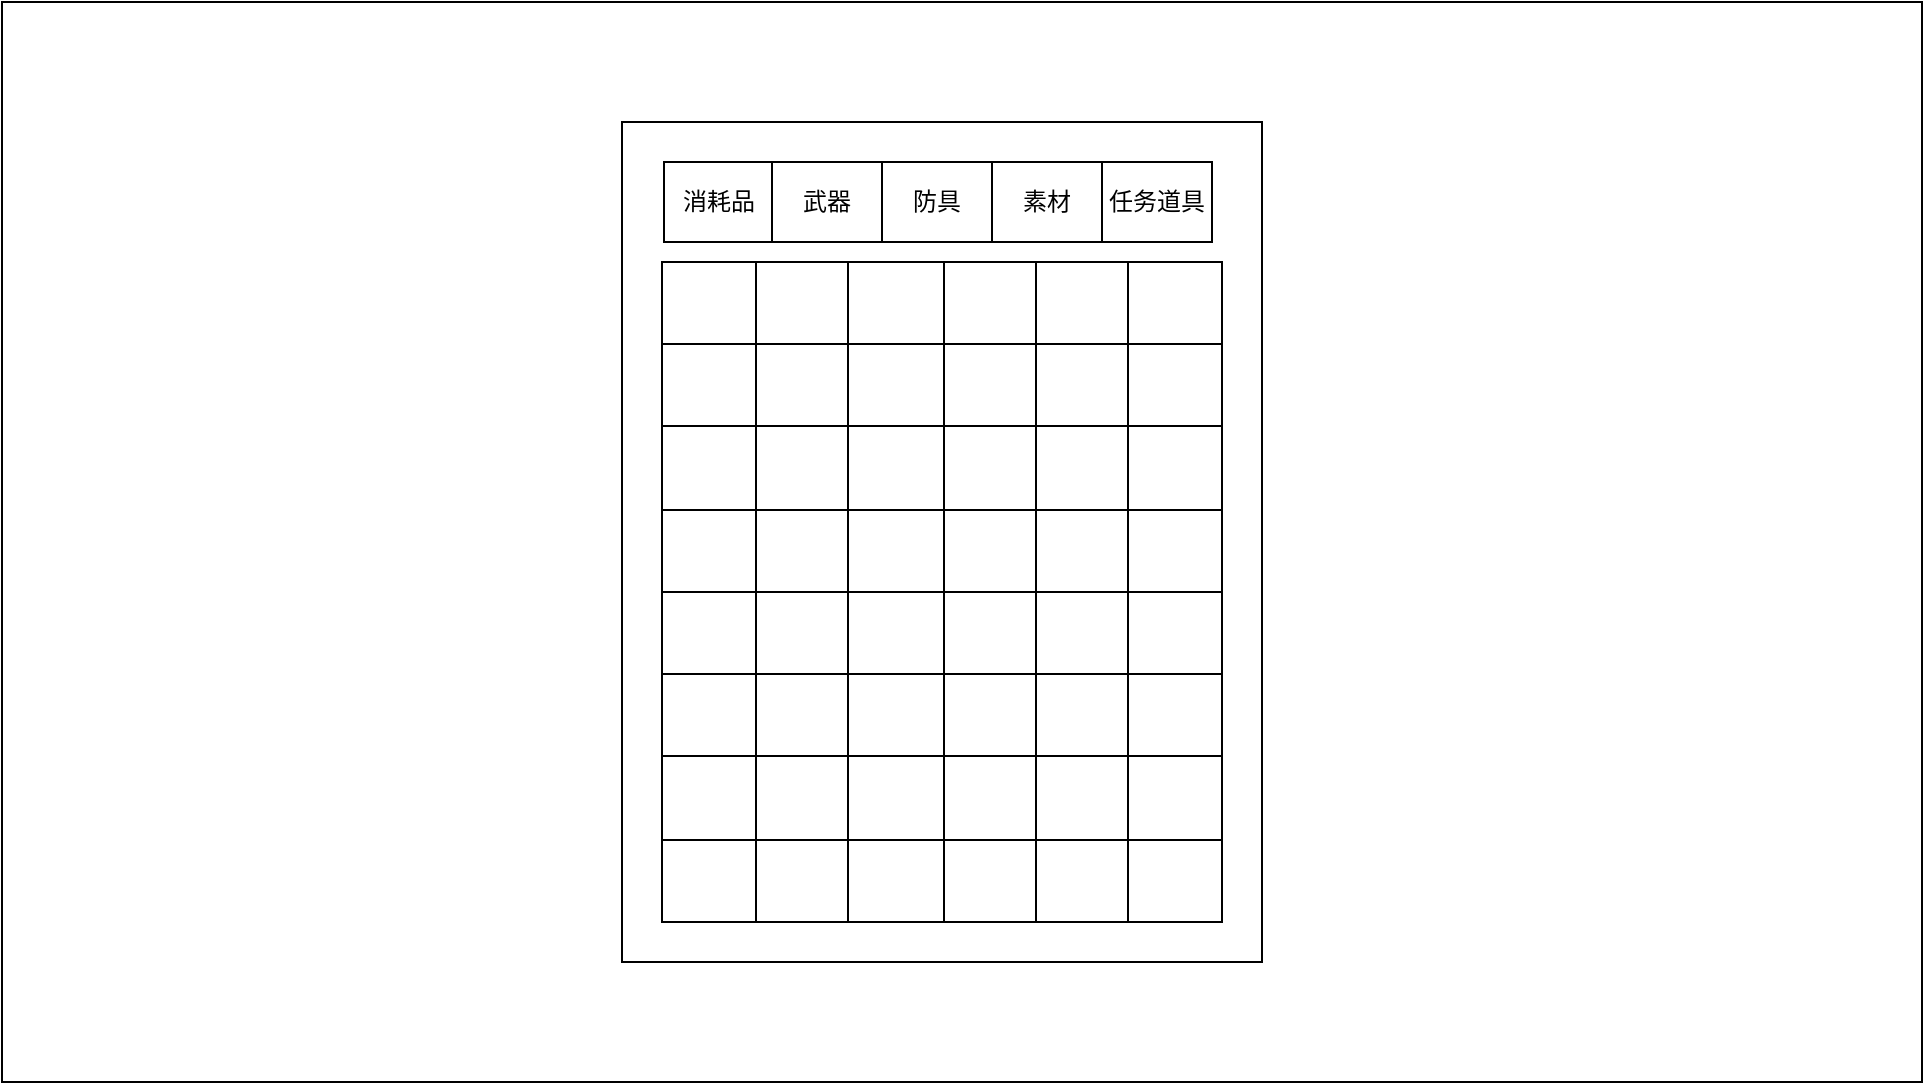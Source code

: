 <mxfile version="27.1.6">
  <diagram name="第 1 页" id="wrCyiq9yKy8BV54rm3GR">
    <mxGraphModel dx="1800" dy="623" grid="1" gridSize="10" guides="1" tooltips="1" connect="1" arrows="1" fold="1" page="1" pageScale="1" pageWidth="827" pageHeight="1169" math="0" shadow="0">
      <root>
        <mxCell id="0" />
        <mxCell id="1" parent="0" />
        <mxCell id="XtQHe_jJkyNiMRD9y-V6-1" value="" style="rounded=0;whiteSpace=wrap;html=1;fillColor=none;movable=0;resizable=0;rotatable=0;deletable=0;editable=0;locked=1;connectable=0;" vertex="1" parent="1">
          <mxGeometry x="350" y="290" width="960" height="540" as="geometry" />
        </mxCell>
        <mxCell id="XtQHe_jJkyNiMRD9y-V6-2" value="" style="rounded=0;whiteSpace=wrap;html=1;fillColor=none;" vertex="1" parent="1">
          <mxGeometry x="660" y="350" width="320" height="420" as="geometry" />
        </mxCell>
        <mxCell id="XtQHe_jJkyNiMRD9y-V6-34" value="消耗品" style="rounded=0;whiteSpace=wrap;html=1;" vertex="1" parent="1">
          <mxGeometry x="681" y="370" width="55" height="40" as="geometry" />
        </mxCell>
        <mxCell id="XtQHe_jJkyNiMRD9y-V6-35" value="武器" style="rounded=0;whiteSpace=wrap;html=1;" vertex="1" parent="1">
          <mxGeometry x="735" y="370" width="55" height="40" as="geometry" />
        </mxCell>
        <mxCell id="XtQHe_jJkyNiMRD9y-V6-36" value="防具" style="rounded=0;whiteSpace=wrap;html=1;" vertex="1" parent="1">
          <mxGeometry x="790" y="370" width="55" height="40" as="geometry" />
        </mxCell>
        <mxCell id="XtQHe_jJkyNiMRD9y-V6-37" value="任务道具" style="rounded=0;whiteSpace=wrap;html=1;" vertex="1" parent="1">
          <mxGeometry x="900" y="370" width="55" height="40" as="geometry" />
        </mxCell>
        <mxCell id="XtQHe_jJkyNiMRD9y-V6-3" value="" style="shape=table;startSize=0;container=1;collapsible=0;childLayout=tableLayout;fillColor=none;" vertex="1" parent="1">
          <mxGeometry x="680" y="420" width="280" height="330" as="geometry" />
        </mxCell>
        <mxCell id="XtQHe_jJkyNiMRD9y-V6-4" value="" style="shape=tableRow;horizontal=0;startSize=0;swimlaneHead=0;swimlaneBody=0;strokeColor=inherit;top=0;left=0;bottom=0;right=0;collapsible=0;dropTarget=0;fillColor=none;points=[[0,0.5],[1,0.5]];portConstraint=eastwest;" vertex="1" parent="XtQHe_jJkyNiMRD9y-V6-3">
          <mxGeometry width="280" height="41" as="geometry" />
        </mxCell>
        <mxCell id="XtQHe_jJkyNiMRD9y-V6-5" value="" style="shape=partialRectangle;html=1;whiteSpace=wrap;connectable=0;strokeColor=inherit;overflow=hidden;fillColor=none;top=0;left=0;bottom=0;right=0;pointerEvents=1;" vertex="1" parent="XtQHe_jJkyNiMRD9y-V6-4">
          <mxGeometry width="47" height="41" as="geometry">
            <mxRectangle width="47" height="41" as="alternateBounds" />
          </mxGeometry>
        </mxCell>
        <mxCell id="XtQHe_jJkyNiMRD9y-V6-6" value="" style="shape=partialRectangle;html=1;whiteSpace=wrap;connectable=0;strokeColor=inherit;overflow=hidden;fillColor=none;top=0;left=0;bottom=0;right=0;pointerEvents=1;" vertex="1" parent="XtQHe_jJkyNiMRD9y-V6-4">
          <mxGeometry x="47" width="46" height="41" as="geometry">
            <mxRectangle width="46" height="41" as="alternateBounds" />
          </mxGeometry>
        </mxCell>
        <mxCell id="XtQHe_jJkyNiMRD9y-V6-7" value="" style="shape=partialRectangle;html=1;whiteSpace=wrap;connectable=0;strokeColor=inherit;overflow=hidden;fillColor=none;top=0;left=0;bottom=0;right=0;pointerEvents=1;" vertex="1" parent="XtQHe_jJkyNiMRD9y-V6-4">
          <mxGeometry x="93" width="48" height="41" as="geometry">
            <mxRectangle width="48" height="41" as="alternateBounds" />
          </mxGeometry>
        </mxCell>
        <mxCell id="XtQHe_jJkyNiMRD9y-V6-8" value="" style="shape=partialRectangle;html=1;whiteSpace=wrap;connectable=0;strokeColor=inherit;overflow=hidden;fillColor=none;top=0;left=0;bottom=0;right=0;pointerEvents=1;" vertex="1" parent="XtQHe_jJkyNiMRD9y-V6-4">
          <mxGeometry x="141" width="46" height="41" as="geometry">
            <mxRectangle width="46" height="41" as="alternateBounds" />
          </mxGeometry>
        </mxCell>
        <mxCell id="XtQHe_jJkyNiMRD9y-V6-38" style="shape=partialRectangle;html=1;whiteSpace=wrap;connectable=0;strokeColor=inherit;overflow=hidden;fillColor=none;top=0;left=0;bottom=0;right=0;pointerEvents=1;" vertex="1" parent="XtQHe_jJkyNiMRD9y-V6-4">
          <mxGeometry x="187" width="46" height="41" as="geometry">
            <mxRectangle width="46" height="41" as="alternateBounds" />
          </mxGeometry>
        </mxCell>
        <mxCell id="XtQHe_jJkyNiMRD9y-V6-44" style="shape=partialRectangle;html=1;whiteSpace=wrap;connectable=0;strokeColor=inherit;overflow=hidden;fillColor=none;top=0;left=0;bottom=0;right=0;pointerEvents=1;" vertex="1" parent="XtQHe_jJkyNiMRD9y-V6-4">
          <mxGeometry x="233" width="47" height="41" as="geometry">
            <mxRectangle width="47" height="41" as="alternateBounds" />
          </mxGeometry>
        </mxCell>
        <mxCell id="XtQHe_jJkyNiMRD9y-V6-9" value="" style="shape=tableRow;horizontal=0;startSize=0;swimlaneHead=0;swimlaneBody=0;strokeColor=inherit;top=0;left=0;bottom=0;right=0;collapsible=0;dropTarget=0;fillColor=none;points=[[0,0.5],[1,0.5]];portConstraint=eastwest;" vertex="1" parent="XtQHe_jJkyNiMRD9y-V6-3">
          <mxGeometry y="41" width="280" height="41" as="geometry" />
        </mxCell>
        <mxCell id="XtQHe_jJkyNiMRD9y-V6-10" value="" style="shape=partialRectangle;html=1;whiteSpace=wrap;connectable=0;strokeColor=inherit;overflow=hidden;fillColor=none;top=0;left=0;bottom=0;right=0;pointerEvents=1;" vertex="1" parent="XtQHe_jJkyNiMRD9y-V6-9">
          <mxGeometry width="47" height="41" as="geometry">
            <mxRectangle width="47" height="41" as="alternateBounds" />
          </mxGeometry>
        </mxCell>
        <mxCell id="XtQHe_jJkyNiMRD9y-V6-11" value="" style="shape=partialRectangle;html=1;whiteSpace=wrap;connectable=0;strokeColor=inherit;overflow=hidden;fillColor=none;top=0;left=0;bottom=0;right=0;pointerEvents=1;" vertex="1" parent="XtQHe_jJkyNiMRD9y-V6-9">
          <mxGeometry x="47" width="46" height="41" as="geometry">
            <mxRectangle width="46" height="41" as="alternateBounds" />
          </mxGeometry>
        </mxCell>
        <mxCell id="XtQHe_jJkyNiMRD9y-V6-12" value="" style="shape=partialRectangle;html=1;whiteSpace=wrap;connectable=0;strokeColor=inherit;overflow=hidden;fillColor=none;top=0;left=0;bottom=0;right=0;pointerEvents=1;" vertex="1" parent="XtQHe_jJkyNiMRD9y-V6-9">
          <mxGeometry x="93" width="48" height="41" as="geometry">
            <mxRectangle width="48" height="41" as="alternateBounds" />
          </mxGeometry>
        </mxCell>
        <mxCell id="XtQHe_jJkyNiMRD9y-V6-13" value="" style="shape=partialRectangle;html=1;whiteSpace=wrap;connectable=0;strokeColor=inherit;overflow=hidden;fillColor=none;top=0;left=0;bottom=0;right=0;pointerEvents=1;" vertex="1" parent="XtQHe_jJkyNiMRD9y-V6-9">
          <mxGeometry x="141" width="46" height="41" as="geometry">
            <mxRectangle width="46" height="41" as="alternateBounds" />
          </mxGeometry>
        </mxCell>
        <mxCell id="XtQHe_jJkyNiMRD9y-V6-39" style="shape=partialRectangle;html=1;whiteSpace=wrap;connectable=0;strokeColor=inherit;overflow=hidden;fillColor=none;top=0;left=0;bottom=0;right=0;pointerEvents=1;" vertex="1" parent="XtQHe_jJkyNiMRD9y-V6-9">
          <mxGeometry x="187" width="46" height="41" as="geometry">
            <mxRectangle width="46" height="41" as="alternateBounds" />
          </mxGeometry>
        </mxCell>
        <mxCell id="XtQHe_jJkyNiMRD9y-V6-45" style="shape=partialRectangle;html=1;whiteSpace=wrap;connectable=0;strokeColor=inherit;overflow=hidden;fillColor=none;top=0;left=0;bottom=0;right=0;pointerEvents=1;" vertex="1" parent="XtQHe_jJkyNiMRD9y-V6-9">
          <mxGeometry x="233" width="47" height="41" as="geometry">
            <mxRectangle width="47" height="41" as="alternateBounds" />
          </mxGeometry>
        </mxCell>
        <mxCell id="XtQHe_jJkyNiMRD9y-V6-14" value="" style="shape=tableRow;horizontal=0;startSize=0;swimlaneHead=0;swimlaneBody=0;strokeColor=inherit;top=0;left=0;bottom=0;right=0;collapsible=0;dropTarget=0;fillColor=none;points=[[0,0.5],[1,0.5]];portConstraint=eastwest;" vertex="1" parent="XtQHe_jJkyNiMRD9y-V6-3">
          <mxGeometry y="82" width="280" height="42" as="geometry" />
        </mxCell>
        <mxCell id="XtQHe_jJkyNiMRD9y-V6-15" value="" style="shape=partialRectangle;html=1;whiteSpace=wrap;connectable=0;strokeColor=inherit;overflow=hidden;fillColor=none;top=0;left=0;bottom=0;right=0;pointerEvents=1;" vertex="1" parent="XtQHe_jJkyNiMRD9y-V6-14">
          <mxGeometry width="47" height="42" as="geometry">
            <mxRectangle width="47" height="42" as="alternateBounds" />
          </mxGeometry>
        </mxCell>
        <mxCell id="XtQHe_jJkyNiMRD9y-V6-16" value="" style="shape=partialRectangle;html=1;whiteSpace=wrap;connectable=0;strokeColor=inherit;overflow=hidden;fillColor=none;top=0;left=0;bottom=0;right=0;pointerEvents=1;" vertex="1" parent="XtQHe_jJkyNiMRD9y-V6-14">
          <mxGeometry x="47" width="46" height="42" as="geometry">
            <mxRectangle width="46" height="42" as="alternateBounds" />
          </mxGeometry>
        </mxCell>
        <mxCell id="XtQHe_jJkyNiMRD9y-V6-17" value="" style="shape=partialRectangle;html=1;whiteSpace=wrap;connectable=0;strokeColor=inherit;overflow=hidden;fillColor=none;top=0;left=0;bottom=0;right=0;pointerEvents=1;" vertex="1" parent="XtQHe_jJkyNiMRD9y-V6-14">
          <mxGeometry x="93" width="48" height="42" as="geometry">
            <mxRectangle width="48" height="42" as="alternateBounds" />
          </mxGeometry>
        </mxCell>
        <mxCell id="XtQHe_jJkyNiMRD9y-V6-18" value="" style="shape=partialRectangle;html=1;whiteSpace=wrap;connectable=0;strokeColor=inherit;overflow=hidden;fillColor=none;top=0;left=0;bottom=0;right=0;pointerEvents=1;" vertex="1" parent="XtQHe_jJkyNiMRD9y-V6-14">
          <mxGeometry x="141" width="46" height="42" as="geometry">
            <mxRectangle width="46" height="42" as="alternateBounds" />
          </mxGeometry>
        </mxCell>
        <mxCell id="XtQHe_jJkyNiMRD9y-V6-40" style="shape=partialRectangle;html=1;whiteSpace=wrap;connectable=0;strokeColor=inherit;overflow=hidden;fillColor=none;top=0;left=0;bottom=0;right=0;pointerEvents=1;" vertex="1" parent="XtQHe_jJkyNiMRD9y-V6-14">
          <mxGeometry x="187" width="46" height="42" as="geometry">
            <mxRectangle width="46" height="42" as="alternateBounds" />
          </mxGeometry>
        </mxCell>
        <mxCell id="XtQHe_jJkyNiMRD9y-V6-46" style="shape=partialRectangle;html=1;whiteSpace=wrap;connectable=0;strokeColor=inherit;overflow=hidden;fillColor=none;top=0;left=0;bottom=0;right=0;pointerEvents=1;" vertex="1" parent="XtQHe_jJkyNiMRD9y-V6-14">
          <mxGeometry x="233" width="47" height="42" as="geometry">
            <mxRectangle width="47" height="42" as="alternateBounds" />
          </mxGeometry>
        </mxCell>
        <mxCell id="XtQHe_jJkyNiMRD9y-V6-19" value="" style="shape=tableRow;horizontal=0;startSize=0;swimlaneHead=0;swimlaneBody=0;strokeColor=inherit;top=0;left=0;bottom=0;right=0;collapsible=0;dropTarget=0;fillColor=none;points=[[0,0.5],[1,0.5]];portConstraint=eastwest;" vertex="1" parent="XtQHe_jJkyNiMRD9y-V6-3">
          <mxGeometry y="124" width="280" height="41" as="geometry" />
        </mxCell>
        <mxCell id="XtQHe_jJkyNiMRD9y-V6-20" value="" style="shape=partialRectangle;html=1;whiteSpace=wrap;connectable=0;strokeColor=inherit;overflow=hidden;fillColor=none;top=0;left=0;bottom=0;right=0;pointerEvents=1;" vertex="1" parent="XtQHe_jJkyNiMRD9y-V6-19">
          <mxGeometry width="47" height="41" as="geometry">
            <mxRectangle width="47" height="41" as="alternateBounds" />
          </mxGeometry>
        </mxCell>
        <mxCell id="XtQHe_jJkyNiMRD9y-V6-21" value="" style="shape=partialRectangle;html=1;whiteSpace=wrap;connectable=0;strokeColor=inherit;overflow=hidden;fillColor=none;top=0;left=0;bottom=0;right=0;pointerEvents=1;" vertex="1" parent="XtQHe_jJkyNiMRD9y-V6-19">
          <mxGeometry x="47" width="46" height="41" as="geometry">
            <mxRectangle width="46" height="41" as="alternateBounds" />
          </mxGeometry>
        </mxCell>
        <mxCell id="XtQHe_jJkyNiMRD9y-V6-22" value="" style="shape=partialRectangle;html=1;whiteSpace=wrap;connectable=0;strokeColor=inherit;overflow=hidden;fillColor=none;top=0;left=0;bottom=0;right=0;pointerEvents=1;" vertex="1" parent="XtQHe_jJkyNiMRD9y-V6-19">
          <mxGeometry x="93" width="48" height="41" as="geometry">
            <mxRectangle width="48" height="41" as="alternateBounds" />
          </mxGeometry>
        </mxCell>
        <mxCell id="XtQHe_jJkyNiMRD9y-V6-23" value="" style="shape=partialRectangle;html=1;whiteSpace=wrap;connectable=0;strokeColor=inherit;overflow=hidden;fillColor=none;top=0;left=0;bottom=0;right=0;pointerEvents=1;" vertex="1" parent="XtQHe_jJkyNiMRD9y-V6-19">
          <mxGeometry x="141" width="46" height="41" as="geometry">
            <mxRectangle width="46" height="41" as="alternateBounds" />
          </mxGeometry>
        </mxCell>
        <mxCell id="XtQHe_jJkyNiMRD9y-V6-41" style="shape=partialRectangle;html=1;whiteSpace=wrap;connectable=0;strokeColor=inherit;overflow=hidden;fillColor=none;top=0;left=0;bottom=0;right=0;pointerEvents=1;" vertex="1" parent="XtQHe_jJkyNiMRD9y-V6-19">
          <mxGeometry x="187" width="46" height="41" as="geometry">
            <mxRectangle width="46" height="41" as="alternateBounds" />
          </mxGeometry>
        </mxCell>
        <mxCell id="XtQHe_jJkyNiMRD9y-V6-47" style="shape=partialRectangle;html=1;whiteSpace=wrap;connectable=0;strokeColor=inherit;overflow=hidden;fillColor=none;top=0;left=0;bottom=0;right=0;pointerEvents=1;" vertex="1" parent="XtQHe_jJkyNiMRD9y-V6-19">
          <mxGeometry x="233" width="47" height="41" as="geometry">
            <mxRectangle width="47" height="41" as="alternateBounds" />
          </mxGeometry>
        </mxCell>
        <mxCell id="XtQHe_jJkyNiMRD9y-V6-24" value="" style="shape=tableRow;horizontal=0;startSize=0;swimlaneHead=0;swimlaneBody=0;strokeColor=inherit;top=0;left=0;bottom=0;right=0;collapsible=0;dropTarget=0;fillColor=none;points=[[0,0.5],[1,0.5]];portConstraint=eastwest;" vertex="1" parent="XtQHe_jJkyNiMRD9y-V6-3">
          <mxGeometry y="165" width="280" height="41" as="geometry" />
        </mxCell>
        <mxCell id="XtQHe_jJkyNiMRD9y-V6-25" value="" style="shape=partialRectangle;html=1;whiteSpace=wrap;connectable=0;strokeColor=inherit;overflow=hidden;fillColor=none;top=0;left=0;bottom=0;right=0;pointerEvents=1;" vertex="1" parent="XtQHe_jJkyNiMRD9y-V6-24">
          <mxGeometry width="47" height="41" as="geometry">
            <mxRectangle width="47" height="41" as="alternateBounds" />
          </mxGeometry>
        </mxCell>
        <mxCell id="XtQHe_jJkyNiMRD9y-V6-26" value="" style="shape=partialRectangle;html=1;whiteSpace=wrap;connectable=0;strokeColor=inherit;overflow=hidden;fillColor=none;top=0;left=0;bottom=0;right=0;pointerEvents=1;" vertex="1" parent="XtQHe_jJkyNiMRD9y-V6-24">
          <mxGeometry x="47" width="46" height="41" as="geometry">
            <mxRectangle width="46" height="41" as="alternateBounds" />
          </mxGeometry>
        </mxCell>
        <mxCell id="XtQHe_jJkyNiMRD9y-V6-27" value="" style="shape=partialRectangle;html=1;whiteSpace=wrap;connectable=0;strokeColor=inherit;overflow=hidden;fillColor=none;top=0;left=0;bottom=0;right=0;pointerEvents=1;" vertex="1" parent="XtQHe_jJkyNiMRD9y-V6-24">
          <mxGeometry x="93" width="48" height="41" as="geometry">
            <mxRectangle width="48" height="41" as="alternateBounds" />
          </mxGeometry>
        </mxCell>
        <mxCell id="XtQHe_jJkyNiMRD9y-V6-28" value="" style="shape=partialRectangle;html=1;whiteSpace=wrap;connectable=0;strokeColor=inherit;overflow=hidden;fillColor=none;top=0;left=0;bottom=0;right=0;pointerEvents=1;" vertex="1" parent="XtQHe_jJkyNiMRD9y-V6-24">
          <mxGeometry x="141" width="46" height="41" as="geometry">
            <mxRectangle width="46" height="41" as="alternateBounds" />
          </mxGeometry>
        </mxCell>
        <mxCell id="XtQHe_jJkyNiMRD9y-V6-42" style="shape=partialRectangle;html=1;whiteSpace=wrap;connectable=0;strokeColor=inherit;overflow=hidden;fillColor=none;top=0;left=0;bottom=0;right=0;pointerEvents=1;" vertex="1" parent="XtQHe_jJkyNiMRD9y-V6-24">
          <mxGeometry x="187" width="46" height="41" as="geometry">
            <mxRectangle width="46" height="41" as="alternateBounds" />
          </mxGeometry>
        </mxCell>
        <mxCell id="XtQHe_jJkyNiMRD9y-V6-48" style="shape=partialRectangle;html=1;whiteSpace=wrap;connectable=0;strokeColor=inherit;overflow=hidden;fillColor=none;top=0;left=0;bottom=0;right=0;pointerEvents=1;" vertex="1" parent="XtQHe_jJkyNiMRD9y-V6-24">
          <mxGeometry x="233" width="47" height="41" as="geometry">
            <mxRectangle width="47" height="41" as="alternateBounds" />
          </mxGeometry>
        </mxCell>
        <mxCell id="XtQHe_jJkyNiMRD9y-V6-29" value="" style="shape=tableRow;horizontal=0;startSize=0;swimlaneHead=0;swimlaneBody=0;strokeColor=inherit;top=0;left=0;bottom=0;right=0;collapsible=0;dropTarget=0;fillColor=none;points=[[0,0.5],[1,0.5]];portConstraint=eastwest;" vertex="1" parent="XtQHe_jJkyNiMRD9y-V6-3">
          <mxGeometry y="206" width="280" height="41" as="geometry" />
        </mxCell>
        <mxCell id="XtQHe_jJkyNiMRD9y-V6-30" value="" style="shape=partialRectangle;html=1;whiteSpace=wrap;connectable=0;strokeColor=inherit;overflow=hidden;fillColor=none;top=0;left=0;bottom=0;right=0;pointerEvents=1;" vertex="1" parent="XtQHe_jJkyNiMRD9y-V6-29">
          <mxGeometry width="47" height="41" as="geometry">
            <mxRectangle width="47" height="41" as="alternateBounds" />
          </mxGeometry>
        </mxCell>
        <mxCell id="XtQHe_jJkyNiMRD9y-V6-31" value="" style="shape=partialRectangle;html=1;whiteSpace=wrap;connectable=0;strokeColor=inherit;overflow=hidden;fillColor=none;top=0;left=0;bottom=0;right=0;pointerEvents=1;" vertex="1" parent="XtQHe_jJkyNiMRD9y-V6-29">
          <mxGeometry x="47" width="46" height="41" as="geometry">
            <mxRectangle width="46" height="41" as="alternateBounds" />
          </mxGeometry>
        </mxCell>
        <mxCell id="XtQHe_jJkyNiMRD9y-V6-32" value="" style="shape=partialRectangle;html=1;whiteSpace=wrap;connectable=0;strokeColor=inherit;overflow=hidden;fillColor=none;top=0;left=0;bottom=0;right=0;pointerEvents=1;" vertex="1" parent="XtQHe_jJkyNiMRD9y-V6-29">
          <mxGeometry x="93" width="48" height="41" as="geometry">
            <mxRectangle width="48" height="41" as="alternateBounds" />
          </mxGeometry>
        </mxCell>
        <mxCell id="XtQHe_jJkyNiMRD9y-V6-33" value="" style="shape=partialRectangle;html=1;whiteSpace=wrap;connectable=0;strokeColor=inherit;overflow=hidden;fillColor=none;top=0;left=0;bottom=0;right=0;pointerEvents=1;" vertex="1" parent="XtQHe_jJkyNiMRD9y-V6-29">
          <mxGeometry x="141" width="46" height="41" as="geometry">
            <mxRectangle width="46" height="41" as="alternateBounds" />
          </mxGeometry>
        </mxCell>
        <mxCell id="XtQHe_jJkyNiMRD9y-V6-43" style="shape=partialRectangle;html=1;whiteSpace=wrap;connectable=0;strokeColor=inherit;overflow=hidden;fillColor=none;top=0;left=0;bottom=0;right=0;pointerEvents=1;" vertex="1" parent="XtQHe_jJkyNiMRD9y-V6-29">
          <mxGeometry x="187" width="46" height="41" as="geometry">
            <mxRectangle width="46" height="41" as="alternateBounds" />
          </mxGeometry>
        </mxCell>
        <mxCell id="XtQHe_jJkyNiMRD9y-V6-49" style="shape=partialRectangle;html=1;whiteSpace=wrap;connectable=0;strokeColor=inherit;overflow=hidden;fillColor=none;top=0;left=0;bottom=0;right=0;pointerEvents=1;" vertex="1" parent="XtQHe_jJkyNiMRD9y-V6-29">
          <mxGeometry x="233" width="47" height="41" as="geometry">
            <mxRectangle width="47" height="41" as="alternateBounds" />
          </mxGeometry>
        </mxCell>
        <mxCell id="XtQHe_jJkyNiMRD9y-V6-51" style="shape=tableRow;horizontal=0;startSize=0;swimlaneHead=0;swimlaneBody=0;strokeColor=inherit;top=0;left=0;bottom=0;right=0;collapsible=0;dropTarget=0;fillColor=none;points=[[0,0.5],[1,0.5]];portConstraint=eastwest;" vertex="1" parent="XtQHe_jJkyNiMRD9y-V6-3">
          <mxGeometry y="247" width="280" height="42" as="geometry" />
        </mxCell>
        <mxCell id="XtQHe_jJkyNiMRD9y-V6-52" style="shape=partialRectangle;html=1;whiteSpace=wrap;connectable=0;strokeColor=inherit;overflow=hidden;fillColor=none;top=0;left=0;bottom=0;right=0;pointerEvents=1;" vertex="1" parent="XtQHe_jJkyNiMRD9y-V6-51">
          <mxGeometry width="47" height="42" as="geometry">
            <mxRectangle width="47" height="42" as="alternateBounds" />
          </mxGeometry>
        </mxCell>
        <mxCell id="XtQHe_jJkyNiMRD9y-V6-53" style="shape=partialRectangle;html=1;whiteSpace=wrap;connectable=0;strokeColor=inherit;overflow=hidden;fillColor=none;top=0;left=0;bottom=0;right=0;pointerEvents=1;" vertex="1" parent="XtQHe_jJkyNiMRD9y-V6-51">
          <mxGeometry x="47" width="46" height="42" as="geometry">
            <mxRectangle width="46" height="42" as="alternateBounds" />
          </mxGeometry>
        </mxCell>
        <mxCell id="XtQHe_jJkyNiMRD9y-V6-54" style="shape=partialRectangle;html=1;whiteSpace=wrap;connectable=0;strokeColor=inherit;overflow=hidden;fillColor=none;top=0;left=0;bottom=0;right=0;pointerEvents=1;" vertex="1" parent="XtQHe_jJkyNiMRD9y-V6-51">
          <mxGeometry x="93" width="48" height="42" as="geometry">
            <mxRectangle width="48" height="42" as="alternateBounds" />
          </mxGeometry>
        </mxCell>
        <mxCell id="XtQHe_jJkyNiMRD9y-V6-55" style="shape=partialRectangle;html=1;whiteSpace=wrap;connectable=0;strokeColor=inherit;overflow=hidden;fillColor=none;top=0;left=0;bottom=0;right=0;pointerEvents=1;" vertex="1" parent="XtQHe_jJkyNiMRD9y-V6-51">
          <mxGeometry x="141" width="46" height="42" as="geometry">
            <mxRectangle width="46" height="42" as="alternateBounds" />
          </mxGeometry>
        </mxCell>
        <mxCell id="XtQHe_jJkyNiMRD9y-V6-56" style="shape=partialRectangle;html=1;whiteSpace=wrap;connectable=0;strokeColor=inherit;overflow=hidden;fillColor=none;top=0;left=0;bottom=0;right=0;pointerEvents=1;" vertex="1" parent="XtQHe_jJkyNiMRD9y-V6-51">
          <mxGeometry x="187" width="46" height="42" as="geometry">
            <mxRectangle width="46" height="42" as="alternateBounds" />
          </mxGeometry>
        </mxCell>
        <mxCell id="XtQHe_jJkyNiMRD9y-V6-57" style="shape=partialRectangle;html=1;whiteSpace=wrap;connectable=0;strokeColor=inherit;overflow=hidden;fillColor=none;top=0;left=0;bottom=0;right=0;pointerEvents=1;" vertex="1" parent="XtQHe_jJkyNiMRD9y-V6-51">
          <mxGeometry x="233" width="47" height="42" as="geometry">
            <mxRectangle width="47" height="42" as="alternateBounds" />
          </mxGeometry>
        </mxCell>
        <mxCell id="XtQHe_jJkyNiMRD9y-V6-58" style="shape=tableRow;horizontal=0;startSize=0;swimlaneHead=0;swimlaneBody=0;strokeColor=inherit;top=0;left=0;bottom=0;right=0;collapsible=0;dropTarget=0;fillColor=none;points=[[0,0.5],[1,0.5]];portConstraint=eastwest;" vertex="1" parent="XtQHe_jJkyNiMRD9y-V6-3">
          <mxGeometry y="289" width="280" height="41" as="geometry" />
        </mxCell>
        <mxCell id="XtQHe_jJkyNiMRD9y-V6-59" style="shape=partialRectangle;html=1;whiteSpace=wrap;connectable=0;strokeColor=inherit;overflow=hidden;fillColor=none;top=0;left=0;bottom=0;right=0;pointerEvents=1;" vertex="1" parent="XtQHe_jJkyNiMRD9y-V6-58">
          <mxGeometry width="47" height="41" as="geometry">
            <mxRectangle width="47" height="41" as="alternateBounds" />
          </mxGeometry>
        </mxCell>
        <mxCell id="XtQHe_jJkyNiMRD9y-V6-60" style="shape=partialRectangle;html=1;whiteSpace=wrap;connectable=0;strokeColor=inherit;overflow=hidden;fillColor=none;top=0;left=0;bottom=0;right=0;pointerEvents=1;" vertex="1" parent="XtQHe_jJkyNiMRD9y-V6-58">
          <mxGeometry x="47" width="46" height="41" as="geometry">
            <mxRectangle width="46" height="41" as="alternateBounds" />
          </mxGeometry>
        </mxCell>
        <mxCell id="XtQHe_jJkyNiMRD9y-V6-61" style="shape=partialRectangle;html=1;whiteSpace=wrap;connectable=0;strokeColor=inherit;overflow=hidden;fillColor=none;top=0;left=0;bottom=0;right=0;pointerEvents=1;" vertex="1" parent="XtQHe_jJkyNiMRD9y-V6-58">
          <mxGeometry x="93" width="48" height="41" as="geometry">
            <mxRectangle width="48" height="41" as="alternateBounds" />
          </mxGeometry>
        </mxCell>
        <mxCell id="XtQHe_jJkyNiMRD9y-V6-62" style="shape=partialRectangle;html=1;whiteSpace=wrap;connectable=0;strokeColor=inherit;overflow=hidden;fillColor=none;top=0;left=0;bottom=0;right=0;pointerEvents=1;" vertex="1" parent="XtQHe_jJkyNiMRD9y-V6-58">
          <mxGeometry x="141" width="46" height="41" as="geometry">
            <mxRectangle width="46" height="41" as="alternateBounds" />
          </mxGeometry>
        </mxCell>
        <mxCell id="XtQHe_jJkyNiMRD9y-V6-63" style="shape=partialRectangle;html=1;whiteSpace=wrap;connectable=0;strokeColor=inherit;overflow=hidden;fillColor=none;top=0;left=0;bottom=0;right=0;pointerEvents=1;" vertex="1" parent="XtQHe_jJkyNiMRD9y-V6-58">
          <mxGeometry x="187" width="46" height="41" as="geometry">
            <mxRectangle width="46" height="41" as="alternateBounds" />
          </mxGeometry>
        </mxCell>
        <mxCell id="XtQHe_jJkyNiMRD9y-V6-64" style="shape=partialRectangle;html=1;whiteSpace=wrap;connectable=0;strokeColor=inherit;overflow=hidden;fillColor=none;top=0;left=0;bottom=0;right=0;pointerEvents=1;" vertex="1" parent="XtQHe_jJkyNiMRD9y-V6-58">
          <mxGeometry x="233" width="47" height="41" as="geometry">
            <mxRectangle width="47" height="41" as="alternateBounds" />
          </mxGeometry>
        </mxCell>
        <mxCell id="XtQHe_jJkyNiMRD9y-V6-50" value="素材" style="rounded=0;whiteSpace=wrap;html=1;" vertex="1" parent="1">
          <mxGeometry x="845" y="370" width="55" height="40" as="geometry" />
        </mxCell>
      </root>
    </mxGraphModel>
  </diagram>
</mxfile>
